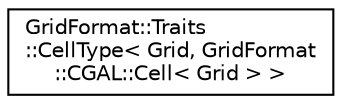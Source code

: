 digraph "Graphical Class Hierarchy"
{
 // LATEX_PDF_SIZE
  edge [fontname="Helvetica",fontsize="10",labelfontname="Helvetica",labelfontsize="10"];
  node [fontname="Helvetica",fontsize="10",shape=record];
  rankdir="LR";
  Node0 [label="GridFormat::Traits\l::CellType\< Grid, GridFormat\l::CGAL::Cell\< Grid \> \>",height=0.2,width=0.4,color="black", fillcolor="white", style="filled",URL="$structGridFormat_1_1Traits_1_1CellType_3_01Grid_00_01GridFormat_1_1CGAL_1_1Cell_3_01Grid_01_4_01_4.html",tooltip=" "];
}

